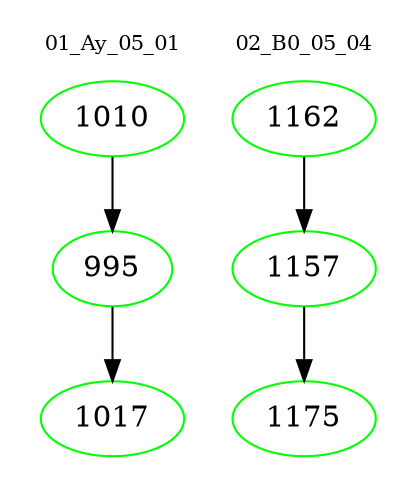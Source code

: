 digraph{
subgraph cluster_0 {
color = white
label = "01_Ay_05_01";
fontsize=10;
T0_1010 [label="1010", color="green"]
T0_1010 -> T0_995 [color="black"]
T0_995 [label="995", color="green"]
T0_995 -> T0_1017 [color="black"]
T0_1017 [label="1017", color="green"]
}
subgraph cluster_1 {
color = white
label = "02_B0_05_04";
fontsize=10;
T1_1162 [label="1162", color="green"]
T1_1162 -> T1_1157 [color="black"]
T1_1157 [label="1157", color="green"]
T1_1157 -> T1_1175 [color="black"]
T1_1175 [label="1175", color="green"]
}
}
